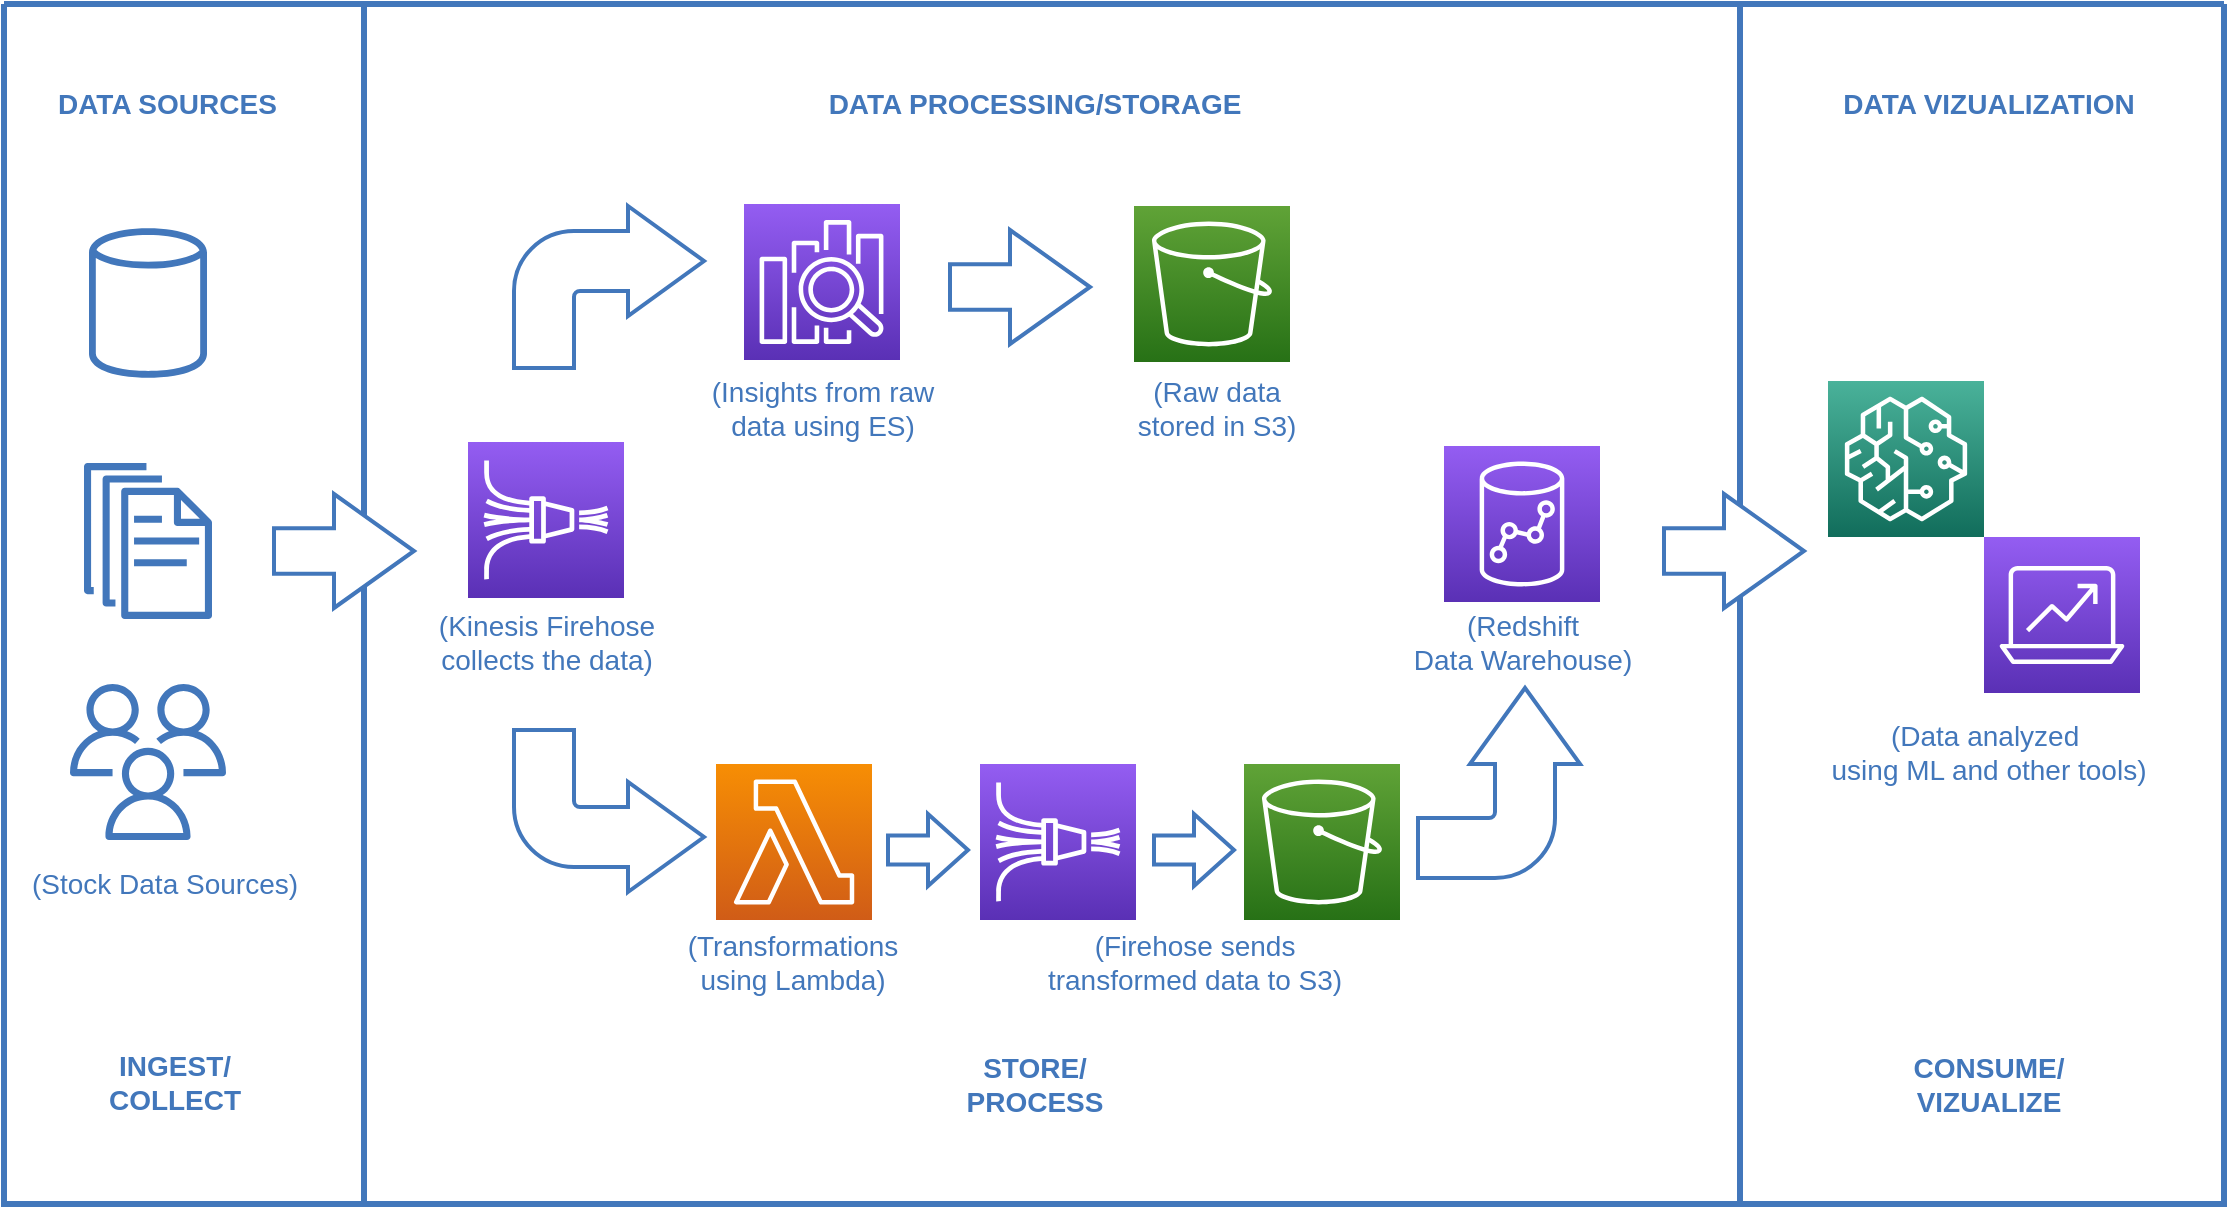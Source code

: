 <mxfile version="18.1.1" type="device"><diagram id="2f404044-711c-603c-8f00-f6bb4c023d3c" name="Page-1"><mxGraphModel dx="1422" dy="754" grid="1" gridSize="10" guides="1" tooltips="1" connect="1" arrows="1" fold="1" page="1" pageScale="1" pageWidth="1169" pageHeight="827" background="none" math="0" shadow="0"><root><mxCell id="0"/><mxCell id="1" parent="0"/><mxCell id="21" value="" style="swimlane;shadow=0;strokeColor=#4277BB;fillColor=#ffffff;fontColor=none;align=right;startSize=0;collapsible=0;noLabel=1;strokeWidth=3;" parent="1" vertex="1"><mxGeometry x="30" y="40" width="1110" height="600" as="geometry"/></mxCell><mxCell id="pzlwom3pZJVAO5jCoDE8-49" value="&lt;font color=&quot;#4277bb&quot; style=&quot;font-size: 14px;&quot;&gt;&lt;b style=&quot;&quot;&gt;DATA SOURCES&lt;/b&gt;&lt;/font&gt;" style="text;html=1;align=left;verticalAlign=middle;resizable=0;points=[];autosize=1;strokeColor=none;fillColor=none;" parent="21" vertex="1"><mxGeometry x="25" y="40" width="120" height="20" as="geometry"/></mxCell><mxCell id="pzlwom3pZJVAO5jCoDE8-50" value="" style="sketch=0;points=[[0,0,0],[0.25,0,0],[0.5,0,0],[0.75,0,0],[1,0,0],[0,1,0],[0.25,1,0],[0.5,1,0],[0.75,1,0],[1,1,0],[0,0.25,0],[0,0.5,0],[0,0.75,0],[1,0.25,0],[1,0.5,0],[1,0.75,0]];outlineConnect=0;fontColor=#232F3E;gradientColor=#60A337;gradientDirection=north;fillColor=#277116;strokeColor=#ffffff;dashed=0;verticalLabelPosition=bottom;verticalAlign=top;align=center;html=1;fontSize=12;fontStyle=0;aspect=fixed;shape=mxgraph.aws4.resourceIcon;resIcon=mxgraph.aws4.s3;" parent="21" vertex="1"><mxGeometry x="620" y="380" width="78" height="78" as="geometry"/></mxCell><mxCell id="pzlwom3pZJVAO5jCoDE8-53" value="" style="sketch=0;points=[[0,0,0],[0.25,0,0],[0.5,0,0],[0.75,0,0],[1,0,0],[0,1,0],[0.25,1,0],[0.5,1,0],[0.75,1,0],[1,1,0],[0,0.25,0],[0,0.5,0],[0,0.75,0],[1,0.25,0],[1,0.5,0],[1,0.75,0]];outlineConnect=0;fontColor=#232F3E;gradientColor=#945DF2;gradientDirection=north;fillColor=#5A30B5;strokeColor=#ffffff;dashed=0;verticalLabelPosition=bottom;verticalAlign=top;align=center;html=1;fontSize=12;fontStyle=0;aspect=fixed;shape=mxgraph.aws4.resourceIcon;resIcon=mxgraph.aws4.kinesis_data_firehose;" parent="21" vertex="1"><mxGeometry x="232" y="219" width="78" height="78" as="geometry"/></mxCell><mxCell id="pzlwom3pZJVAO5jCoDE8-55" value="" style="sketch=0;points=[[0,0,0],[0.25,0,0],[0.5,0,0],[0.75,0,0],[1,0,0],[0,1,0],[0.25,1,0],[0.5,1,0],[0.75,1,0],[1,1,0],[0,0.25,0],[0,0.5,0],[0,0.75,0],[1,0.25,0],[1,0.5,0],[1,0.75,0]];outlineConnect=0;fontColor=#232F3E;gradientColor=#945DF2;gradientDirection=north;fillColor=#5A30B5;strokeColor=#ffffff;dashed=0;verticalLabelPosition=bottom;verticalAlign=top;align=center;html=1;fontSize=12;fontStyle=0;aspect=fixed;shape=mxgraph.aws4.resourceIcon;resIcon=mxgraph.aws4.redshift;" parent="21" vertex="1"><mxGeometry x="720" y="221" width="78" height="78" as="geometry"/></mxCell><mxCell id="pzlwom3pZJVAO5jCoDE8-56" value="" style="sketch=0;points=[[0,0,0],[0.25,0,0],[0.5,0,0],[0.75,0,0],[1,0,0],[0,1,0],[0.25,1,0],[0.5,1,0],[0.75,1,0],[1,1,0],[0,0.25,0],[0,0.5,0],[0,0.75,0],[1,0.25,0],[1,0.5,0],[1,0.75,0]];outlineConnect=0;fontColor=#232F3E;gradientColor=#60A337;gradientDirection=north;fillColor=#277116;strokeColor=#ffffff;dashed=0;verticalLabelPosition=bottom;verticalAlign=top;align=center;html=1;fontSize=12;fontStyle=0;aspect=fixed;shape=mxgraph.aws4.resourceIcon;resIcon=mxgraph.aws4.s3;" parent="21" vertex="1"><mxGeometry x="565" y="101" width="78" height="78" as="geometry"/></mxCell><mxCell id="pzlwom3pZJVAO5jCoDE8-59" value="" style="sketch=0;points=[[0,0,0],[0.25,0,0],[0.5,0,0],[0.75,0,0],[1,0,0],[0,1,0],[0.25,1,0],[0.5,1,0],[0.75,1,0],[1,1,0],[0,0.25,0],[0,0.5,0],[0,0.75,0],[1,0.25,0],[1,0.5,0],[1,0.75,0]];outlineConnect=0;fontColor=#232F3E;gradientColor=#F78E04;gradientDirection=north;fillColor=#D05C17;strokeColor=#ffffff;dashed=0;verticalLabelPosition=bottom;verticalAlign=top;align=center;html=1;fontSize=12;fontStyle=0;aspect=fixed;shape=mxgraph.aws4.resourceIcon;resIcon=mxgraph.aws4.lambda;" parent="21" vertex="1"><mxGeometry x="356" y="380" width="78" height="78" as="geometry"/></mxCell><mxCell id="pzlwom3pZJVAO5jCoDE8-60" value="" style="sketch=0;outlineConnect=0;fontColor=#232F3E;gradientColor=none;fillColor=#4277BB;strokeColor=none;dashed=0;verticalLabelPosition=bottom;verticalAlign=top;align=center;html=1;fontSize=12;fontStyle=0;aspect=fixed;pointerEvents=1;shape=mxgraph.aws4.documents;" parent="21" vertex="1"><mxGeometry x="40" y="229.5" width="64" height="78" as="geometry"/></mxCell><mxCell id="pzlwom3pZJVAO5jCoDE8-63" value="" style="html=1;shadow=0;dashed=0;align=center;verticalAlign=middle;shape=mxgraph.arrows2.bendArrow;dy=15;dx=38;notch=0;arrowHead=55;rounded=1;fontSize=14;fontColor=#0066CC;rotation=-180;flipH=1;strokeColor=#4277BB;strokeWidth=2;" parent="21" vertex="1"><mxGeometry x="255" y="363" width="95" height="81" as="geometry"/></mxCell><mxCell id="pzlwom3pZJVAO5jCoDE8-64" value="" style="html=1;shadow=0;dashed=0;align=center;verticalAlign=middle;shape=mxgraph.arrows2.bendArrow;dy=15;dx=38;notch=0;arrowHead=55;rounded=1;fontSize=14;fontColor=#0066CC;rotation=-180;flipH=1;flipV=1;strokeColor=#4277BB;strokeWidth=2;" parent="21" vertex="1"><mxGeometry x="255" y="101" width="95" height="81" as="geometry"/></mxCell><mxCell id="pzlwom3pZJVAO5jCoDE8-65" value="" style="sketch=0;points=[[0,0,0],[0.25,0,0],[0.5,0,0],[0.75,0,0],[1,0,0],[0,1,0],[0.25,1,0],[0.5,1,0],[0.75,1,0],[1,1,0],[0,0.25,0],[0,0.5,0],[0,0.75,0],[1,0.25,0],[1,0.5,0],[1,0.75,0]];outlineConnect=0;fontColor=#232F3E;gradientColor=#4AB29A;gradientDirection=north;fillColor=#116D5B;strokeColor=#ffffff;dashed=0;verticalLabelPosition=bottom;verticalAlign=top;align=center;html=1;fontSize=12;fontStyle=0;aspect=fixed;shape=mxgraph.aws4.resourceIcon;resIcon=mxgraph.aws4.sagemaker;" parent="21" vertex="1"><mxGeometry x="912" y="188.5" width="78" height="78" as="geometry"/></mxCell><mxCell id="pzlwom3pZJVAO5jCoDE8-67" value="" style="sketch=0;points=[[0,0,0],[0.25,0,0],[0.5,0,0],[0.75,0,0],[1,0,0],[0,1,0],[0.25,1,0],[0.5,1,0],[0.75,1,0],[1,1,0],[0,0.25,0],[0,0.5,0],[0,0.75,0],[1,0.25,0],[1,0.5,0],[1,0.75,0]];outlineConnect=0;fontColor=#232F3E;gradientColor=#945DF2;gradientDirection=north;fillColor=#5A30B5;strokeColor=#ffffff;dashed=0;verticalLabelPosition=bottom;verticalAlign=top;align=center;html=1;fontSize=12;fontStyle=0;aspect=fixed;shape=mxgraph.aws4.resourceIcon;resIcon=mxgraph.aws4.kinesis_data_firehose;" parent="21" vertex="1"><mxGeometry x="488" y="380" width="78" height="78" as="geometry"/></mxCell><mxCell id="pzlwom3pZJVAO5jCoDE8-58" value="" style="sketch=0;points=[[0,0,0],[0.25,0,0],[0.5,0,0],[0.75,0,0],[1,0,0],[0,1,0],[0.25,1,0],[0.5,1,0],[0.75,1,0],[1,1,0],[0,0.25,0],[0,0.5,0],[0,0.75,0],[1,0.25,0],[1,0.5,0],[1,0.75,0]];outlineConnect=0;fontColor=#232F3E;gradientColor=#945DF2;gradientDirection=north;fillColor=#5A30B5;strokeColor=#ffffff;dashed=0;verticalLabelPosition=bottom;verticalAlign=top;align=center;html=1;fontSize=12;fontStyle=0;aspect=fixed;shape=mxgraph.aws4.resourceIcon;resIcon=mxgraph.aws4.analytics;" parent="21" vertex="1"><mxGeometry x="990" y="266.5" width="78" height="78" as="geometry"/></mxCell><mxCell id="pzlwom3pZJVAO5jCoDE8-68" value="&lt;b&gt;&lt;font color=&quot;#4277bb&quot;&gt;INGEST/&lt;br&gt;COLLECT&lt;/font&gt;&lt;/b&gt;" style="text;html=1;align=center;verticalAlign=middle;resizable=0;points=[];autosize=1;strokeColor=none;fillColor=none;fontSize=14;fontColor=#0066CC;" parent="21" vertex="1"><mxGeometry x="45" y="519" width="80" height="40" as="geometry"/></mxCell><mxCell id="pzlwom3pZJVAO5jCoDE8-69" value="&lt;b&gt;&lt;font color=&quot;#4277bb&quot;&gt;CONSUME/&lt;br&gt;VIZUALIZE&lt;/font&gt;&lt;/b&gt;" style="text;html=1;align=center;verticalAlign=middle;resizable=0;points=[];autosize=1;strokeColor=none;fillColor=none;fontSize=14;fontColor=#0066CC;" parent="21" vertex="1"><mxGeometry x="947" y="520" width="90" height="40" as="geometry"/></mxCell><mxCell id="pzlwom3pZJVAO5jCoDE8-70" value="&lt;b&gt;&lt;font color=&quot;#4277bb&quot;&gt;STORE/&lt;br&gt;PROCESS&lt;/font&gt;&lt;/b&gt;" style="text;html=1;align=center;verticalAlign=middle;resizable=0;points=[];autosize=1;strokeColor=none;fillColor=none;fontSize=14;fontColor=#0066CC;" parent="21" vertex="1"><mxGeometry x="475" y="520" width="80" height="40" as="geometry"/></mxCell><mxCell id="pzlwom3pZJVAO5jCoDE8-72" value="" style="sketch=0;points=[[0,0,0],[0.25,0,0],[0.5,0,0],[0.75,0,0],[1,0,0],[0,1,0],[0.25,1,0],[0.5,1,0],[0.75,1,0],[1,1,0],[0,0.25,0],[0,0.5,0],[0,0.75,0],[1,0.25,0],[1,0.5,0],[1,0.75,0]];outlineConnect=0;fontColor=#232F3E;gradientColor=#945DF2;gradientDirection=north;fillColor=#5A30B5;strokeColor=#ffffff;dashed=0;verticalLabelPosition=bottom;verticalAlign=top;align=center;html=1;fontSize=12;fontStyle=0;aspect=fixed;shape=mxgraph.aws4.resourceIcon;resIcon=mxgraph.aws4.elasticsearch_service;" parent="21" vertex="1"><mxGeometry x="370" y="100" width="78" height="78" as="geometry"/></mxCell><mxCell id="pzlwom3pZJVAO5jCoDE8-74" value="" style="html=1;shadow=0;dashed=0;align=center;verticalAlign=middle;shape=mxgraph.arrows2.bendArrow;dy=15;dx=38;notch=0;arrowHead=55;rounded=1;fontSize=14;fontColor=#0066CC;rotation=90;flipH=1;strokeColor=#4277BB;strokeWidth=2;" parent="21" vertex="1"><mxGeometry x="700" y="349" width="95" height="81" as="geometry"/></mxCell><mxCell id="pzlwom3pZJVAO5jCoDE8-78" value="" style="line;strokeWidth=3;direction=south;html=1;fontSize=14;fontColor=#0066CC;strokeColor=#4277BB;" parent="21" vertex="1"><mxGeometry x="175" width="10" height="600" as="geometry"/></mxCell><mxCell id="pzlwom3pZJVAO5jCoDE8-79" value="" style="line;strokeWidth=3;direction=south;html=1;fontSize=14;fontColor=#0066CC;strokeColor=#4277BB;" parent="21" vertex="1"><mxGeometry x="863" y="1" width="10" height="599" as="geometry"/></mxCell><mxCell id="pzlwom3pZJVAO5jCoDE8-80" value="" style="html=1;shadow=0;dashed=0;align=center;verticalAlign=middle;shape=mxgraph.arrows2.arrow;dy=0.6;dx=40;notch=0;fontSize=14;fontColor=#0066CC;strokeColor=#4277BB;strokeWidth=2;" parent="21" vertex="1"><mxGeometry x="135" y="245" width="70" height="57" as="geometry"/></mxCell><mxCell id="pzlwom3pZJVAO5jCoDE8-82" value="" style="sketch=0;outlineConnect=0;fontColor=#232F3E;gradientColor=none;fillColor=#4277BB;strokeColor=none;dashed=0;verticalLabelPosition=bottom;verticalAlign=top;align=center;html=1;fontSize=12;fontStyle=0;aspect=fixed;pointerEvents=1;shape=mxgraph.aws4.generic_database;" parent="21" vertex="1"><mxGeometry x="42.5" y="110.5" width="59" height="78" as="geometry"/></mxCell><mxCell id="pzlwom3pZJVAO5jCoDE8-83" value="" style="sketch=0;outlineConnect=0;fontColor=#232F3E;gradientColor=none;fillColor=#4277BB;strokeColor=none;dashed=0;verticalLabelPosition=bottom;verticalAlign=top;align=center;html=1;fontSize=12;fontStyle=0;aspect=fixed;pointerEvents=1;shape=mxgraph.aws4.users;" parent="21" vertex="1"><mxGeometry x="33" y="340" width="78" height="78" as="geometry"/></mxCell><mxCell id="pzlwom3pZJVAO5jCoDE8-84" value="&lt;b&gt;&lt;font color=&quot;#4277bb&quot;&gt;DATA VIZUALIZATION&lt;/font&gt;&lt;/b&gt;" style="text;html=1;align=center;verticalAlign=middle;resizable=0;points=[];autosize=1;strokeColor=none;fillColor=none;fontSize=14;fontColor=#0066CC;" parent="21" vertex="1"><mxGeometry x="912" y="40" width="160" height="20" as="geometry"/></mxCell><mxCell id="pzlwom3pZJVAO5jCoDE8-85" value="&lt;b&gt;&lt;font color=&quot;#4277bb&quot;&gt;DATA PROCESSING/STORAGE&lt;/font&gt;&lt;/b&gt;" style="text;html=1;align=center;verticalAlign=middle;resizable=0;points=[];autosize=1;strokeColor=none;fillColor=none;fontSize=14;fontColor=#0066CC;" parent="21" vertex="1"><mxGeometry x="405" y="40" width="220" height="20" as="geometry"/></mxCell><mxCell id="pzlwom3pZJVAO5jCoDE8-87" value="&lt;font color=&quot;#4277bb&quot;&gt;(Insights from raw &lt;br&gt;data using ES)&lt;/font&gt;" style="text;html=1;align=center;verticalAlign=middle;resizable=0;points=[];autosize=1;strokeColor=none;fillColor=none;fontSize=14;fontColor=#0066CC;" parent="21" vertex="1"><mxGeometry x="344" y="182" width="130" height="40" as="geometry"/></mxCell><mxCell id="pzlwom3pZJVAO5jCoDE8-88" value="&lt;font color=&quot;#4277bb&quot;&gt;(Raw data &lt;br&gt;stored in S3)&lt;/font&gt;" style="text;html=1;align=center;verticalAlign=middle;resizable=0;points=[];autosize=1;strokeColor=none;fillColor=none;fontSize=14;fontColor=#0066CC;" parent="21" vertex="1"><mxGeometry x="561" y="182" width="90" height="40" as="geometry"/></mxCell><mxCell id="pzlwom3pZJVAO5jCoDE8-89" value="&lt;font color=&quot;#4277bb&quot;&gt;(Transformations&lt;br&gt;using Lambda)&lt;/font&gt;" style="text;html=1;align=center;verticalAlign=middle;resizable=0;points=[];autosize=1;strokeColor=none;fillColor=none;fontSize=14;fontColor=#0066CC;" parent="21" vertex="1"><mxGeometry x="334" y="459" width="120" height="40" as="geometry"/></mxCell><mxCell id="pzlwom3pZJVAO5jCoDE8-81" value="" style="html=1;shadow=0;dashed=0;align=center;verticalAlign=middle;shape=mxgraph.arrows2.arrow;dy=0.6;dx=40;notch=0;fontSize=14;fontColor=#0066CC;strokeColor=#4277BB;strokeWidth=2;" parent="21" vertex="1"><mxGeometry x="830" y="245" width="70" height="57" as="geometry"/></mxCell><mxCell id="pzlwom3pZJVAO5jCoDE8-92" value="(Redshift &lt;br&gt;Data Warehouse)" style="text;html=1;align=center;verticalAlign=middle;resizable=0;points=[];autosize=1;strokeColor=none;fillColor=none;fontSize=14;fontColor=#4277BB;" parent="21" vertex="1"><mxGeometry x="699" y="299" width="120" height="40" as="geometry"/></mxCell><mxCell id="pzlwom3pZJVAO5jCoDE8-93" value="(Kinesis Firehose&lt;br&gt;collects the data)" style="text;html=1;align=center;verticalAlign=middle;resizable=0;points=[];autosize=1;strokeColor=none;fillColor=none;fontSize=14;fontColor=#4277BB;" parent="21" vertex="1"><mxGeometry x="211" y="299" width="120" height="40" as="geometry"/></mxCell><mxCell id="pzlwom3pZJVAO5jCoDE8-94" value="(Firehose sends&lt;br&gt;transformed data to S3)" style="text;html=1;align=center;verticalAlign=middle;resizable=0;points=[];autosize=1;strokeColor=none;fillColor=none;fontSize=14;fontColor=#4277BB;" parent="21" vertex="1"><mxGeometry x="515" y="459" width="160" height="40" as="geometry"/></mxCell><mxCell id="pzlwom3pZJVAO5jCoDE8-95" value="(Data analyzed&amp;nbsp;&lt;br&gt;using ML and other tools)" style="text;html=1;align=center;verticalAlign=middle;resizable=0;points=[];autosize=1;strokeColor=none;fillColor=none;fontSize=14;fontColor=#4277BB;" parent="21" vertex="1"><mxGeometry x="907" y="354" width="170" height="40" as="geometry"/></mxCell><mxCell id="x1-fedG9S716zjsIcCjd-24" value="" style="html=1;shadow=0;dashed=0;align=center;verticalAlign=middle;shape=mxgraph.arrows2.arrow;dy=0.6;dx=40;notch=0;fontSize=14;fontColor=#0066CC;strokeColor=#4277BB;strokeWidth=2;" vertex="1" parent="21"><mxGeometry x="473" y="113" width="70" height="57" as="geometry"/></mxCell><mxCell id="x1-fedG9S716zjsIcCjd-25" value="" style="html=1;shadow=0;dashed=0;align=center;verticalAlign=middle;shape=mxgraph.arrows2.arrow;dy=0.6;dx=20;notch=0;fontSize=14;fontColor=#0066CC;strokeColor=#4277BB;strokeWidth=2;" vertex="1" parent="21"><mxGeometry x="442" y="405" width="40" height="36" as="geometry"/></mxCell><mxCell id="pzlwom3pZJVAO5jCoDE8-86" value="&lt;font color=&quot;#4277bb&quot;&gt;(Stock Data Sources)&lt;/font&gt;" style="text;html=1;align=center;verticalAlign=middle;resizable=0;points=[];autosize=1;strokeColor=none;fillColor=none;fontSize=14;fontColor=#0066CC;" parent="1" vertex="1"><mxGeometry x="35" y="470" width="150" height="20" as="geometry"/></mxCell><mxCell id="x1-fedG9S716zjsIcCjd-26" value="" style="html=1;shadow=0;dashed=0;align=center;verticalAlign=middle;shape=mxgraph.arrows2.arrow;dy=0.6;dx=20;notch=0;fontSize=14;fontColor=#0066CC;strokeColor=#4277BB;strokeWidth=2;" vertex="1" parent="1"><mxGeometry x="605" y="445" width="40" height="36" as="geometry"/></mxCell></root></mxGraphModel></diagram></mxfile>